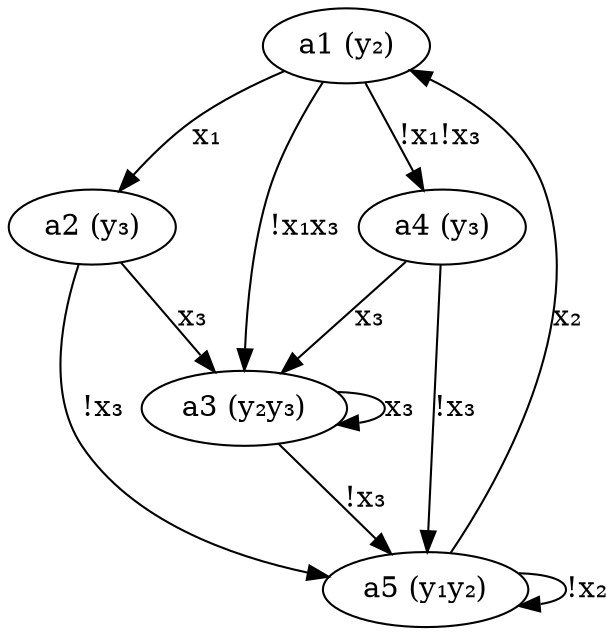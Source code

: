 // Автомат Мура
digraph {
	1 [label="a1 (y₂)"]
	2 [label="a2 (y₃)"]
	3 [label="a3 (y₂y₃)"]
	4 [label="a4 (y₃)"]
	5 [label="a5 (y₁y₂)"]
	1 -> 2 [label="x₁"]
	1 -> 3 [label="!x₁x₃"]
	1 -> 4 [label="!x₁!x₃"]
	2 -> 3 [label="x₃"]
	2 -> 5 [label="!x₃"]
	3 -> 3 [label="x₃"]
	3 -> 5 [label="!x₃"]
	4 -> 3 [label="x₃"]
	4 -> 5 [label="!x₃"]
	5 -> 5 [label="!x₂"]
	5 -> 1 [label="x₂"]
}

